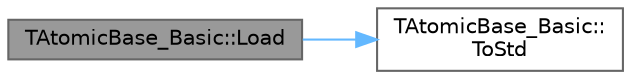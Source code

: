 digraph "TAtomicBase_Basic::Load"
{
 // INTERACTIVE_SVG=YES
 // LATEX_PDF_SIZE
  bgcolor="transparent";
  edge [fontname=Helvetica,fontsize=10,labelfontname=Helvetica,labelfontsize=10];
  node [fontname=Helvetica,fontsize=10,shape=box,height=0.2,width=0.4];
  rankdir="LR";
  Node1 [id="Node000001",label="TAtomicBase_Basic::Load",height=0.2,width=0.4,color="gray40", fillcolor="grey60", style="filled", fontcolor="black",tooltip="Gets a copy of the current value of the element."];
  Node1 -> Node2 [id="edge1_Node000001_Node000002",color="steelblue1",style="solid",tooltip=" "];
  Node2 [id="Node000002",label="TAtomicBase_Basic::\lToStd",height=0.2,width=0.4,color="grey40", fillcolor="white", style="filled",URL="$da/db6/structTAtomicBase__Basic.html#aca74f01591ddfc8692b548aacb47b78a",tooltip=" "];
}
